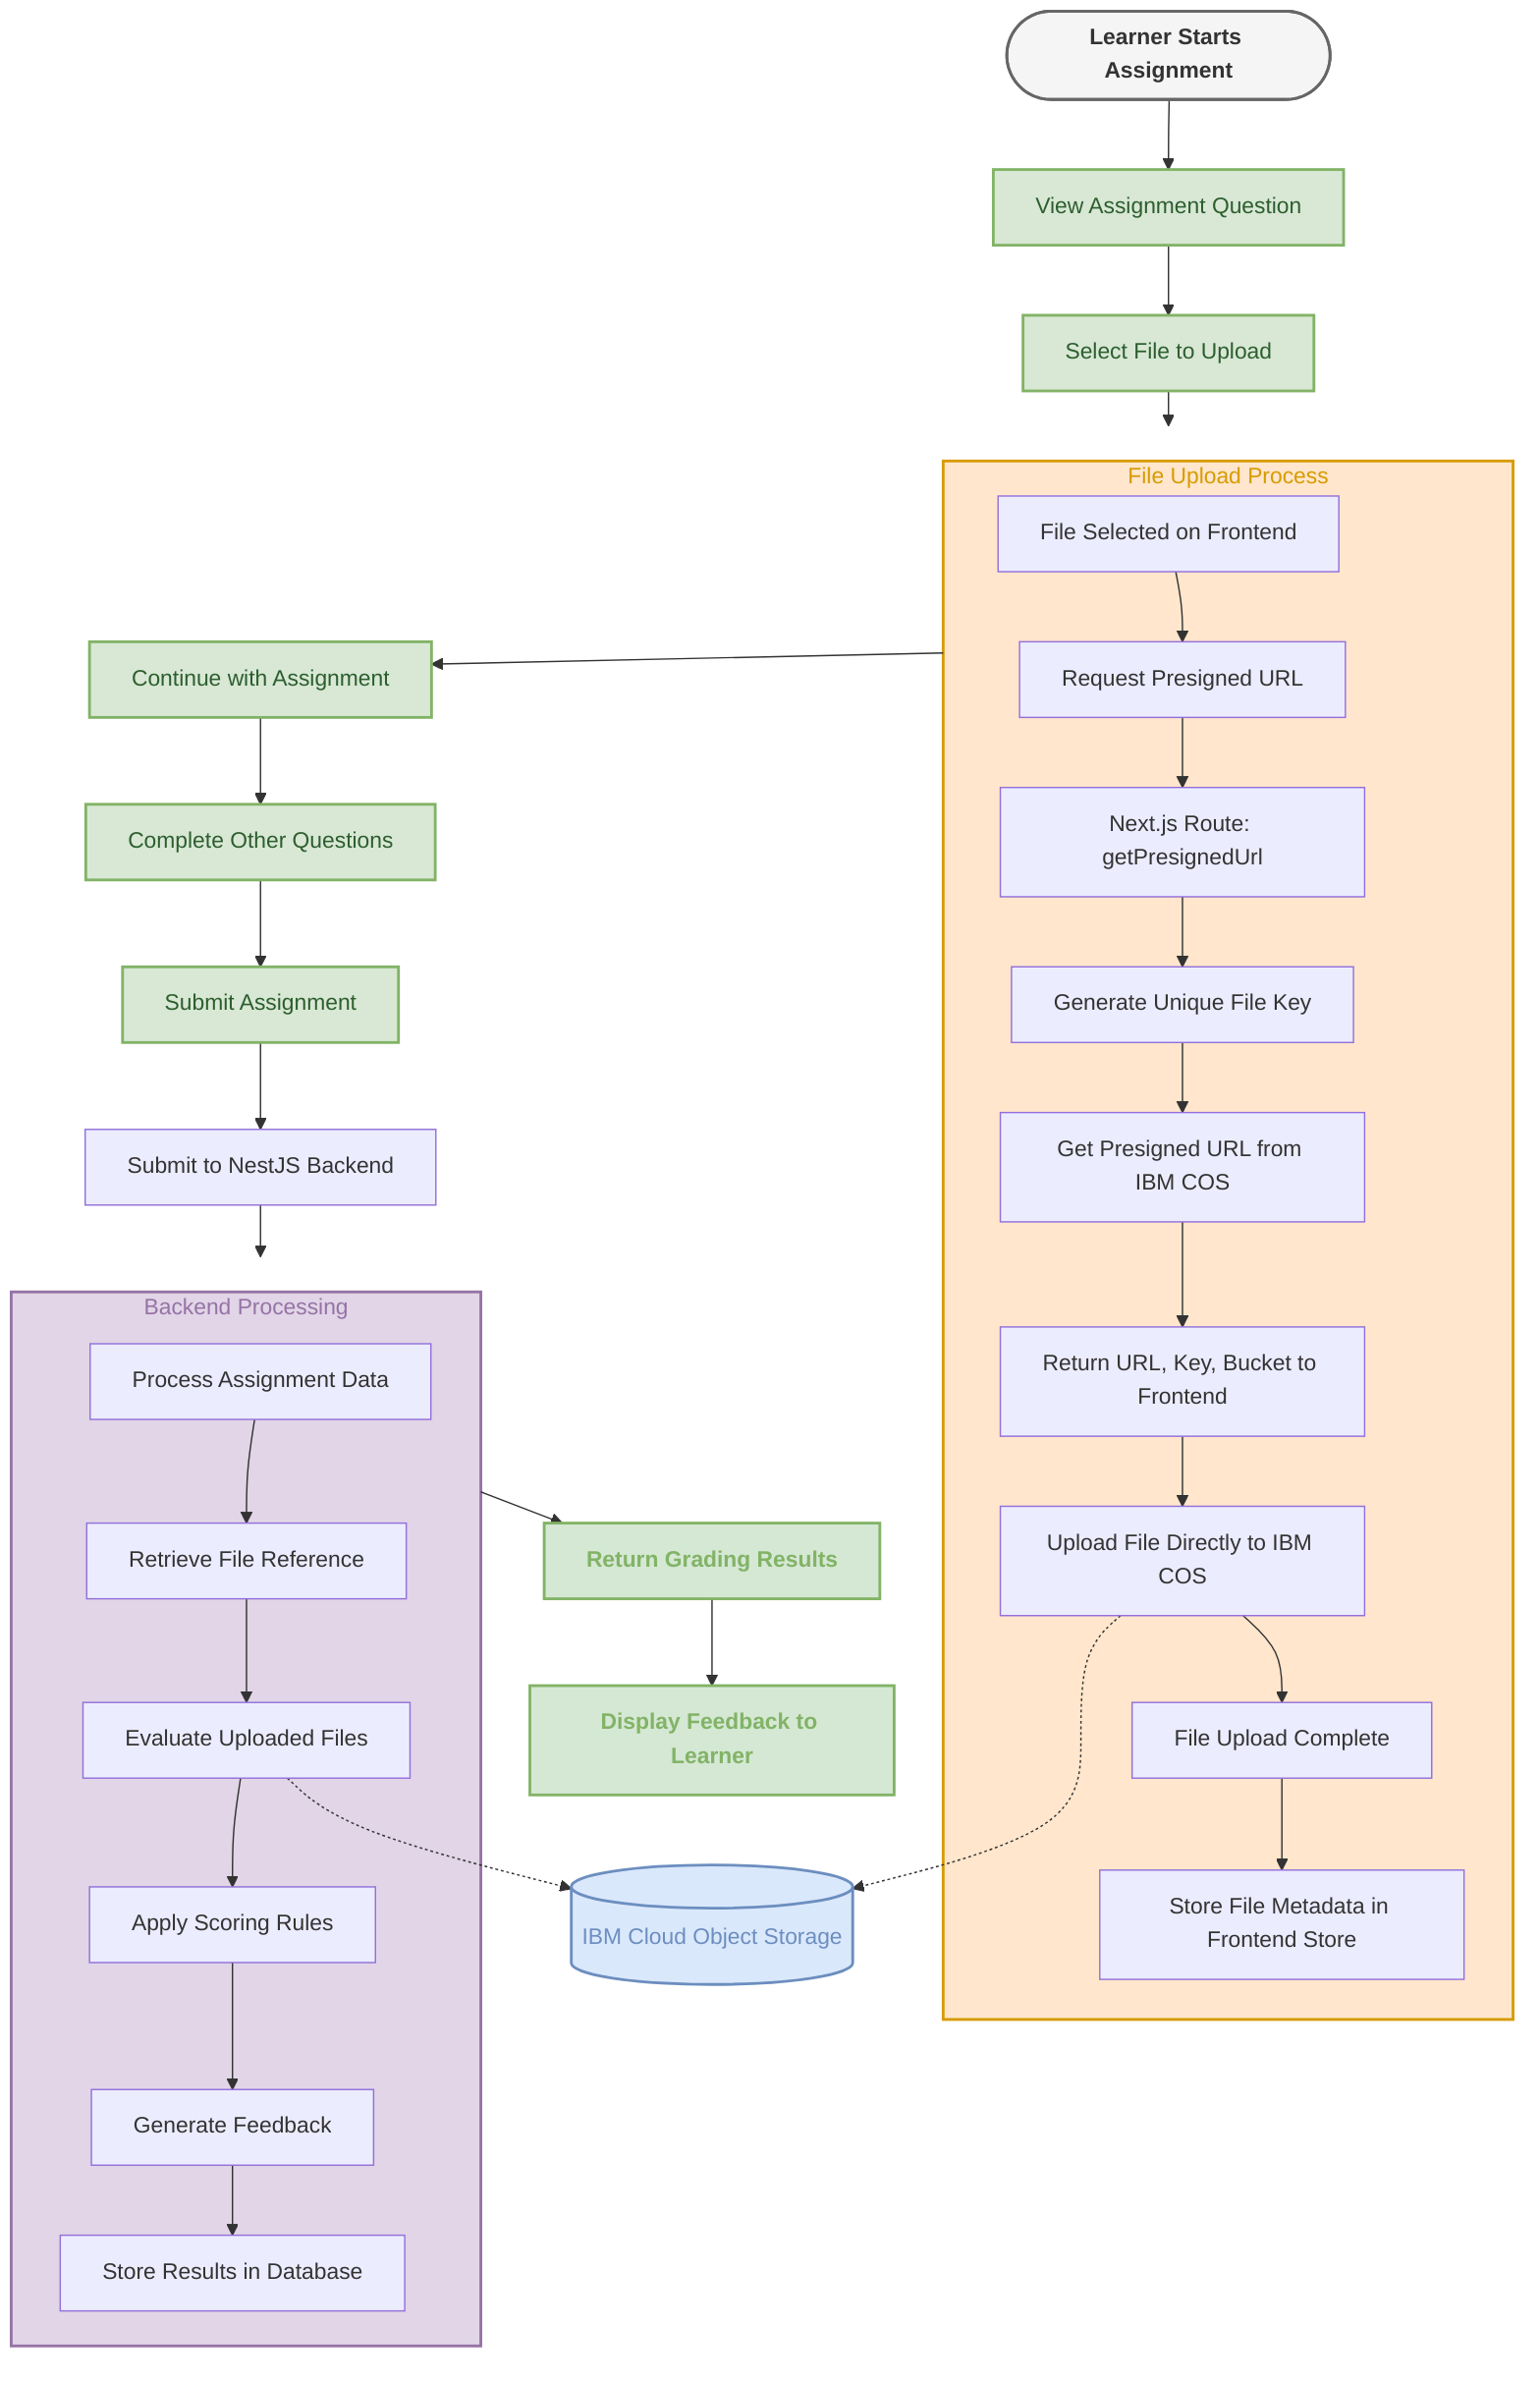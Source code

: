 flowchart TD
    %% Main flow
    Start([Learner Starts Assignment]) --> L1[View Assignment Question]
    L1 --> L2[Select File to Upload]
    
    %% File Upload Process
    subgraph UploadProcess[File Upload Process]
        direction TB
        F1[File Selected on Frontend] --> F2[Request Presigned URL]
        F2 --> F3[Next.js Route: getPresignedUrl]
        F3 --> F4[Generate Unique File Key]
        F4 --> F5[Get Presigned URL from IBM COS]
        F5 --> F6[Return URL, Key, Bucket to Frontend]
        F6 --> F7[Upload File Directly to IBM COS]
        F7 --> F8[File Upload Complete]
        F8 --> F9[Store File Metadata in Frontend Store]
    end
    
    L2 --> UploadProcess
    UploadProcess --> L3[Continue with Assignment]
    L3 --> L4[Complete Other Questions]
    L4 --> L5[Submit Assignment]
    
    %% Backend Processing
    L5 --> B1[Submit to NestJS Backend]
    
    subgraph BackendProcess[Backend Processing]
        direction TB
        B2[Process Assignment Data] --> B3[Retrieve File Reference]
        B3 --> B4[Evaluate Uploaded Files]
        B4 --> B5[Apply Scoring Rules]
        B5 --> B6[Generate Feedback]
        B6 --> B7[Store Results in Database]
    end
    
    B1 --> BackendProcess
    BackendProcess --> R1[Return Grading Results]
    R1 --> R2[Display Feedback to Learner]
    
    %% IBM Cloud Object Storage
    F7 -.-> S1[(IBM Cloud Object Storage)]
    B4 -.-> S1
    
    %% Styling
    classDef primary fill:#d8e8d5,stroke:#82b366,stroke-width:2px,color:#2D5E2E
    classDef process fill:#ffe6cc,stroke:#d79b00,stroke-width:2px,color:#d79b00
    classDef backend fill:#e1d5e7,stroke:#9673a6,stroke-width:2px,color:#9673a6
    classDef storage fill:#dae8fc,stroke:#6c8ebf,stroke-width:2px,color:#6c8ebf
    classDef results fill:#d5e8d4,stroke:#82b366,stroke-width:2px,color:#82b366,font-weight:bold
    classDef endpoint fill:#f5f5f5,stroke:#666666,stroke-width:2px,color:#333333,font-weight:bold,border-radius:10px
    
    class Start,R2 endpoint
    class L1,L2,L3,L4,L5 primary
    class UploadProcess process
    class BackendProcess backend
    class S1 storage
    class R1,R2 results